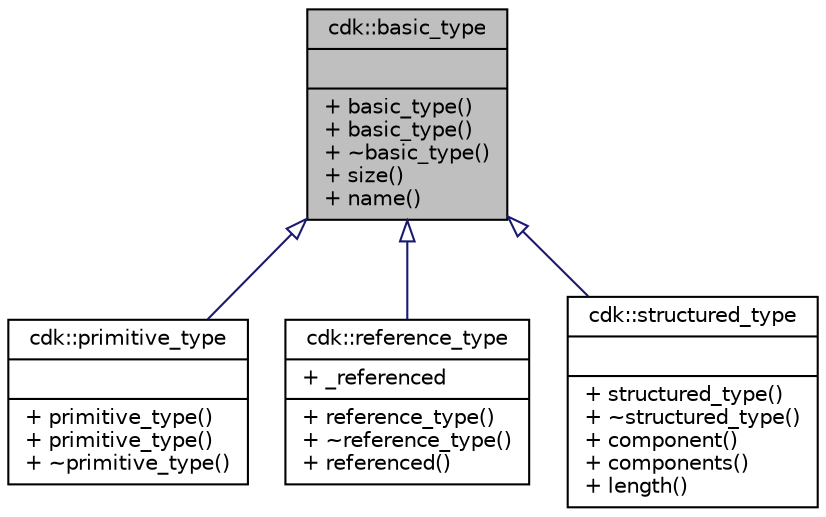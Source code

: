 digraph "cdk::basic_type"
{
 // LATEX_PDF_SIZE
  edge [fontname="Helvetica",fontsize="10",labelfontname="Helvetica",labelfontsize="10"];
  node [fontname="Helvetica",fontsize="10",shape=record];
  Node1 [label="{cdk::basic_type\n||+ basic_type()\l+ basic_type()\l+ ~basic_type()\l+ size()\l+ name()\l}",height=0.2,width=0.4,color="black", fillcolor="grey75", style="filled", fontcolor="black",tooltip=" "];
  Node1 -> Node2 [dir="back",color="midnightblue",fontsize="10",style="solid",arrowtail="onormal"];
  Node2 [label="{cdk::primitive_type\n||+ primitive_type()\l+ primitive_type()\l+ ~primitive_type()\l}",height=0.2,width=0.4,color="black", fillcolor="white", style="filled",URL="$classcdk_1_1primitive__type.html",tooltip=" "];
  Node1 -> Node3 [dir="back",color="midnightblue",fontsize="10",style="solid",arrowtail="onormal"];
  Node3 [label="{cdk::reference_type\n|+ _referenced\l|+ reference_type()\l+ ~reference_type()\l+ referenced()\l}",height=0.2,width=0.4,color="black", fillcolor="white", style="filled",URL="$structcdk_1_1reference__type.html",tooltip=" "];
  Node1 -> Node4 [dir="back",color="midnightblue",fontsize="10",style="solid",arrowtail="onormal"];
  Node4 [label="{cdk::structured_type\n||+ structured_type()\l+ ~structured_type()\l+ component()\l+ components()\l+ length()\l}",height=0.2,width=0.4,color="black", fillcolor="white", style="filled",URL="$classcdk_1_1structured__type.html",tooltip=" "];
}
